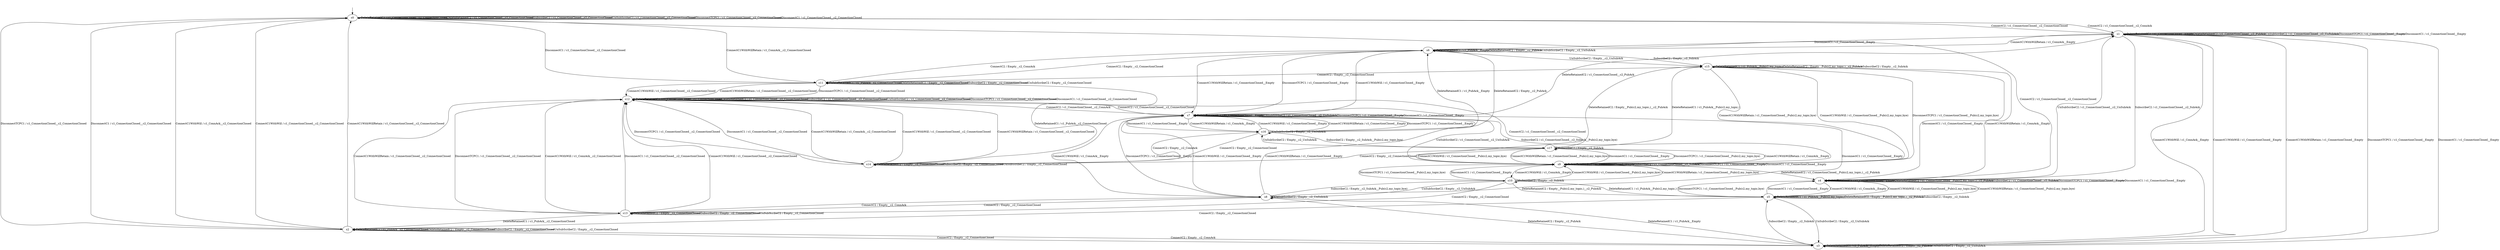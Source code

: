 digraph h6 {
s0 [label="s0"];
s1 [label="s1"];
s2 [label="s2"];
s3 [label="s3"];
s4 [label="s4"];
s5 [label="s5"];
s6 [label="s6"];
s7 [label="s7"];
s8 [label="s8"];
s9 [label="s9"];
s10 [label="s10"];
s11 [label="s11"];
s12 [label="s12"];
s13 [label="s13"];
s14 [label="s14"];
s15 [label="s15"];
s16 [label="s16"];
s17 [label="s17"];
s0 -> s1 [label="ConnectC2 / c1_ConnectionClosed__c2_ConnAck"];
s0 -> s2 [label="ConnectC1WithWill / c1_ConnAck__c2_ConnectionClosed"];
s0 -> s11 [label="ConnectC1WithWillRetain / c1_ConnAck__c2_ConnectionClosed"];
s0 -> s0 [label="DeleteRetainedC1 / c1_ConnectionClosed__c2_ConnectionClosed"];
s0 -> s0 [label="DeleteRetainedC2 / c1_ConnectionClosed__c2_ConnectionClosed"];
s0 -> s0 [label="SubscribeC2 / c1_ConnectionClosed__c2_ConnectionClosed"];
s0 -> s0 [label="UnSubScribeC2 / c1_ConnectionClosed__c2_ConnectionClosed"];
s0 -> s0 [label="DisconnectTCPC1 / c1_ConnectionClosed__c2_ConnectionClosed"];
s0 -> s0 [label="DisconnectC1 / c1_ConnectionClosed__c2_ConnectionClosed"];
s1 -> s0 [label="ConnectC2 / c1_ConnectionClosed__c2_ConnectionClosed"];
s1 -> s3 [label="ConnectC1WithWill / c1_ConnAck__Empty"];
s1 -> s6 [label="ConnectC1WithWillRetain / c1_ConnAck__Empty"];
s1 -> s1 [label="DeleteRetainedC1 / c1_ConnectionClosed__Empty"];
s1 -> s1 [label="DeleteRetainedC2 / c1_ConnectionClosed__c2_PubAck"];
s1 -> s4 [label="SubscribeC2 / c1_ConnectionClosed__c2_SubAck"];
s1 -> s1 [label="UnSubScribeC2 / c1_ConnectionClosed__c2_UnSubAck"];
s1 -> s1 [label="DisconnectTCPC1 / c1_ConnectionClosed__Empty"];
s1 -> s1 [label="DisconnectC1 / c1_ConnectionClosed__Empty"];
s2 -> s3 [label="ConnectC2 / Empty__c2_ConnAck"];
s2 -> s0 [label="ConnectC1WithWill / c1_ConnectionClosed__c2_ConnectionClosed"];
s2 -> s0 [label="ConnectC1WithWillRetain / c1_ConnectionClosed__c2_ConnectionClosed"];
s2 -> s2 [label="DeleteRetainedC1 / c1_PubAck__c2_ConnectionClosed"];
s2 -> s2 [label="DeleteRetainedC2 / Empty__c2_ConnectionClosed"];
s2 -> s2 [label="SubscribeC2 / Empty__c2_ConnectionClosed"];
s2 -> s2 [label="UnSubScribeC2 / Empty__c2_ConnectionClosed"];
s2 -> s0 [label="DisconnectTCPC1 / c1_ConnectionClosed__c2_ConnectionClosed"];
s2 -> s0 [label="DisconnectC1 / c1_ConnectionClosed__c2_ConnectionClosed"];
s3 -> s2 [label="ConnectC2 / Empty__c2_ConnectionClosed"];
s3 -> s1 [label="ConnectC1WithWill / c1_ConnectionClosed__Empty"];
s3 -> s1 [label="ConnectC1WithWillRetain / c1_ConnectionClosed__Empty"];
s3 -> s3 [label="DeleteRetainedC1 / c1_PubAck__Empty"];
s3 -> s3 [label="DeleteRetainedC2 / Empty__c2_PubAck"];
s3 -> s5 [label="SubscribeC2 / Empty__c2_SubAck"];
s3 -> s3 [label="UnSubScribeC2 / Empty__c2_UnSubAck"];
s3 -> s1 [label="DisconnectTCPC1 / c1_ConnectionClosed__Empty"];
s3 -> s1 [label="DisconnectC1 / c1_ConnectionClosed__Empty"];
s4 -> s0 [label="ConnectC2 / c1_ConnectionClosed__c2_ConnectionClosed"];
s4 -> s5 [label="ConnectC1WithWill / c1_ConnAck__Empty"];
s4 -> s15 [label="ConnectC1WithWillRetain / c1_ConnAck__Empty"];
s4 -> s4 [label="DeleteRetainedC1 / c1_ConnectionClosed__Empty"];
s4 -> s4 [label="DeleteRetainedC2 / c1_ConnectionClosed__Pub(c2,my_topic,)__c2_PubAck"];
s4 -> s4 [label="SubscribeC2 / c1_ConnectionClosed__c2_SubAck"];
s4 -> s1 [label="UnSubScribeC2 / c1_ConnectionClosed__c2_UnSubAck"];
s4 -> s4 [label="DisconnectTCPC1 / c1_ConnectionClosed__Empty"];
s4 -> s4 [label="DisconnectC1 / c1_ConnectionClosed__Empty"];
s5 -> s2 [label="ConnectC2 / Empty__c2_ConnectionClosed"];
s5 -> s4 [label="ConnectC1WithWill / c1_ConnectionClosed__Pub(c2,my_topic,bye)"];
s5 -> s4 [label="ConnectC1WithWillRetain / c1_ConnectionClosed__Pub(c2,my_topic,bye)"];
s5 -> s5 [label="DeleteRetainedC1 / c1_PubAck__Pub(c2,my_topic,)"];
s5 -> s5 [label="DeleteRetainedC2 / Empty__Pub(c2,my_topic,)__c2_PubAck"];
s5 -> s5 [label="SubscribeC2 / Empty__c2_SubAck"];
s5 -> s3 [label="UnSubScribeC2 / Empty__c2_UnSubAck"];
s5 -> s4 [label="DisconnectTCPC1 / c1_ConnectionClosed__Pub(c2,my_topic,bye)"];
s5 -> s4 [label="DisconnectC1 / c1_ConnectionClosed__Empty"];
s6 -> s11 [label="ConnectC2 / Empty__c2_ConnectionClosed"];
s6 -> s7 [label="ConnectC1WithWill / c1_ConnectionClosed__Empty"];
s6 -> s7 [label="ConnectC1WithWillRetain / c1_ConnectionClosed__Empty"];
s6 -> s6 [label="DeleteRetainedC1 / c1_PubAck__Empty"];
s6 -> s6 [label="DeleteRetainedC2 / Empty__c2_PubAck"];
s6 -> s15 [label="SubscribeC2 / Empty__c2_SubAck"];
s6 -> s6 [label="UnSubScribeC2 / Empty__c2_UnSubAck"];
s6 -> s7 [label="DisconnectTCPC1 / c1_ConnectionClosed__Empty"];
s6 -> s1 [label="DisconnectC1 / c1_ConnectionClosed__Empty"];
s7 -> s12 [label="ConnectC2 / c1_ConnectionClosed__c2_ConnectionClosed"];
s7 -> s8 [label="ConnectC1WithWill / c1_ConnAck__Empty"];
s7 -> s16 [label="ConnectC1WithWillRetain / c1_ConnAck__Empty"];
s7 -> s7 [label="DeleteRetainedC1 / c1_ConnectionClosed__Empty"];
s7 -> s1 [label="DeleteRetainedC2 / c1_ConnectionClosed__c2_PubAck"];
s7 -> s9 [label="SubscribeC2 / c1_ConnectionClosed__c2_SubAck__Pub(c2,my_topic,bye)"];
s7 -> s7 [label="UnSubScribeC2 / c1_ConnectionClosed__c2_UnSubAck"];
s7 -> s7 [label="DisconnectTCPC1 / c1_ConnectionClosed__Empty"];
s7 -> s7 [label="DisconnectC1 / c1_ConnectionClosed__Empty"];
s8 -> s13 [label="ConnectC2 / Empty__c2_ConnectionClosed"];
s8 -> s7 [label="ConnectC1WithWill / c1_ConnectionClosed__Empty"];
s8 -> s7 [label="ConnectC1WithWillRetain / c1_ConnectionClosed__Empty"];
s8 -> s3 [label="DeleteRetainedC1 / c1_PubAck__Empty"];
s8 -> s3 [label="DeleteRetainedC2 / Empty__c2_PubAck"];
s8 -> s10 [label="SubscribeC2 / Empty__c2_SubAck__Pub(c2,my_topic,bye)"];
s8 -> s8 [label="UnSubScribeC2 / Empty__c2_UnSubAck"];
s8 -> s7 [label="DisconnectTCPC1 / c1_ConnectionClosed__Empty"];
s8 -> s7 [label="DisconnectC1 / c1_ConnectionClosed__Empty"];
s9 -> s12 [label="ConnectC2 / c1_ConnectionClosed__c2_ConnectionClosed"];
s9 -> s10 [label="ConnectC1WithWill / c1_ConnAck__Empty"];
s9 -> s17 [label="ConnectC1WithWillRetain / c1_ConnAck__Empty"];
s9 -> s9 [label="DeleteRetainedC1 / c1_ConnectionClosed__Empty"];
s9 -> s4 [label="DeleteRetainedC2 / c1_ConnectionClosed__Pub(c2,my_topic,)__c2_PubAck"];
s9 -> s9 [label="SubscribeC2 / c1_ConnectionClosed__c2_SubAck"];
s9 -> s7 [label="UnSubScribeC2 / c1_ConnectionClosed__c2_UnSubAck"];
s9 -> s9 [label="DisconnectTCPC1 / c1_ConnectionClosed__Empty"];
s9 -> s9 [label="DisconnectC1 / c1_ConnectionClosed__Empty"];
s10 -> s13 [label="ConnectC2 / Empty__c2_ConnectionClosed"];
s10 -> s9 [label="ConnectC1WithWill / c1_ConnectionClosed__Pub(c2,my_topic,bye)"];
s10 -> s9 [label="ConnectC1WithWillRetain / c1_ConnectionClosed__Pub(c2,my_topic,bye)"];
s10 -> s5 [label="DeleteRetainedC1 / c1_PubAck__Pub(c2,my_topic,)"];
s10 -> s5 [label="DeleteRetainedC2 / Empty__Pub(c2,my_topic,)__c2_PubAck"];
s10 -> s10 [label="SubscribeC2 / Empty__c2_SubAck"];
s10 -> s8 [label="UnSubScribeC2 / Empty__c2_UnSubAck"];
s10 -> s9 [label="DisconnectTCPC1 / c1_ConnectionClosed__Pub(c2,my_topic,bye)"];
s10 -> s9 [label="DisconnectC1 / c1_ConnectionClosed__Empty"];
s11 -> s6 [label="ConnectC2 / Empty__c2_ConnAck"];
s11 -> s12 [label="ConnectC1WithWill / c1_ConnectionClosed__c2_ConnectionClosed"];
s11 -> s12 [label="ConnectC1WithWillRetain / c1_ConnectionClosed__c2_ConnectionClosed"];
s11 -> s11 [label="DeleteRetainedC1 / c1_PubAck__c2_ConnectionClosed"];
s11 -> s11 [label="DeleteRetainedC2 / Empty__c2_ConnectionClosed"];
s11 -> s11 [label="SubscribeC2 / Empty__c2_ConnectionClosed"];
s11 -> s11 [label="UnSubScribeC2 / Empty__c2_ConnectionClosed"];
s11 -> s12 [label="DisconnectTCPC1 / c1_ConnectionClosed__c2_ConnectionClosed"];
s11 -> s0 [label="DisconnectC1 / c1_ConnectionClosed__c2_ConnectionClosed"];
s12 -> s7 [label="ConnectC2 / c1_ConnectionClosed__c2_ConnAck"];
s12 -> s13 [label="ConnectC1WithWill / c1_ConnAck__c2_ConnectionClosed"];
s12 -> s14 [label="ConnectC1WithWillRetain / c1_ConnAck__c2_ConnectionClosed"];
s12 -> s12 [label="DeleteRetainedC1 / c1_ConnectionClosed__c2_ConnectionClosed"];
s12 -> s12 [label="DeleteRetainedC2 / c1_ConnectionClosed__c2_ConnectionClosed"];
s12 -> s12 [label="SubscribeC2 / c1_ConnectionClosed__c2_ConnectionClosed"];
s12 -> s12 [label="UnSubScribeC2 / c1_ConnectionClosed__c2_ConnectionClosed"];
s12 -> s12 [label="DisconnectTCPC1 / c1_ConnectionClosed__c2_ConnectionClosed"];
s12 -> s12 [label="DisconnectC1 / c1_ConnectionClosed__c2_ConnectionClosed"];
s13 -> s8 [label="ConnectC2 / Empty__c2_ConnAck"];
s13 -> s12 [label="ConnectC1WithWill / c1_ConnectionClosed__c2_ConnectionClosed"];
s13 -> s12 [label="ConnectC1WithWillRetain / c1_ConnectionClosed__c2_ConnectionClosed"];
s13 -> s2 [label="DeleteRetainedC1 / c1_PubAck__c2_ConnectionClosed"];
s13 -> s13 [label="DeleteRetainedC2 / Empty__c2_ConnectionClosed"];
s13 -> s13 [label="SubscribeC2 / Empty__c2_ConnectionClosed"];
s13 -> s13 [label="UnSubScribeC2 / Empty__c2_ConnectionClosed"];
s13 -> s12 [label="DisconnectTCPC1 / c1_ConnectionClosed__c2_ConnectionClosed"];
s13 -> s12 [label="DisconnectC1 / c1_ConnectionClosed__c2_ConnectionClosed"];
s14 -> s16 [label="ConnectC2 / Empty__c2_ConnAck"];
s14 -> s12 [label="ConnectC1WithWill / c1_ConnectionClosed__c2_ConnectionClosed"];
s14 -> s12 [label="ConnectC1WithWillRetain / c1_ConnectionClosed__c2_ConnectionClosed"];
s14 -> s11 [label="DeleteRetainedC1 / c1_PubAck__c2_ConnectionClosed"];
s14 -> s14 [label="DeleteRetainedC2 / Empty__c2_ConnectionClosed"];
s14 -> s14 [label="SubscribeC2 / Empty__c2_ConnectionClosed"];
s14 -> s14 [label="UnSubScribeC2 / Empty__c2_ConnectionClosed"];
s14 -> s12 [label="DisconnectTCPC1 / c1_ConnectionClosed__c2_ConnectionClosed"];
s14 -> s12 [label="DisconnectC1 / c1_ConnectionClosed__c2_ConnectionClosed"];
s15 -> s11 [label="ConnectC2 / Empty__c2_ConnectionClosed"];
s15 -> s9 [label="ConnectC1WithWill / c1_ConnectionClosed__Pub(c2,my_topic,bye)"];
s15 -> s9 [label="ConnectC1WithWillRetain / c1_ConnectionClosed__Pub(c2,my_topic,bye)"];
s15 -> s15 [label="DeleteRetainedC1 / c1_PubAck__Pub(c2,my_topic,)"];
s15 -> s15 [label="DeleteRetainedC2 / Empty__Pub(c2,my_topic,)__c2_PubAck"];
s15 -> s15 [label="SubscribeC2 / Empty__c2_SubAck"];
s15 -> s6 [label="UnSubScribeC2 / Empty__c2_UnSubAck"];
s15 -> s9 [label="DisconnectTCPC1 / c1_ConnectionClosed__Pub(c2,my_topic,bye)"];
s15 -> s4 [label="DisconnectC1 / c1_ConnectionClosed__Empty"];
s16 -> s14 [label="ConnectC2 / Empty__c2_ConnectionClosed"];
s16 -> s7 [label="ConnectC1WithWill / c1_ConnectionClosed__Empty"];
s16 -> s7 [label="ConnectC1WithWillRetain / c1_ConnectionClosed__Empty"];
s16 -> s6 [label="DeleteRetainedC1 / c1_PubAck__Empty"];
s16 -> s6 [label="DeleteRetainedC2 / Empty__c2_PubAck"];
s16 -> s17 [label="SubscribeC2 / Empty__c2_SubAck__Pub(c2,my_topic,bye)"];
s16 -> s16 [label="UnSubScribeC2 / Empty__c2_UnSubAck"];
s16 -> s7 [label="DisconnectTCPC1 / c1_ConnectionClosed__Empty"];
s16 -> s7 [label="DisconnectC1 / c1_ConnectionClosed__Empty"];
s17 -> s14 [label="ConnectC2 / Empty__c2_ConnectionClosed"];
s17 -> s9 [label="ConnectC1WithWill / c1_ConnectionClosed__Pub(c2,my_topic,bye)"];
s17 -> s9 [label="ConnectC1WithWillRetain / c1_ConnectionClosed__Pub(c2,my_topic,bye)"];
s17 -> s15 [label="DeleteRetainedC1 / c1_PubAck__Pub(c2,my_topic,)"];
s17 -> s15 [label="DeleteRetainedC2 / Empty__Pub(c2,my_topic,)__c2_PubAck"];
s17 -> s17 [label="SubscribeC2 / Empty__c2_SubAck"];
s17 -> s16 [label="UnSubScribeC2 / Empty__c2_UnSubAck"];
s17 -> s9 [label="DisconnectTCPC1 / c1_ConnectionClosed__Pub(c2,my_topic,bye)"];
s17 -> s9 [label="DisconnectC1 / c1_ConnectionClosed__Empty"];
__start0 [shape=none, label=""];
__start0 -> s0 [label=""];
}
